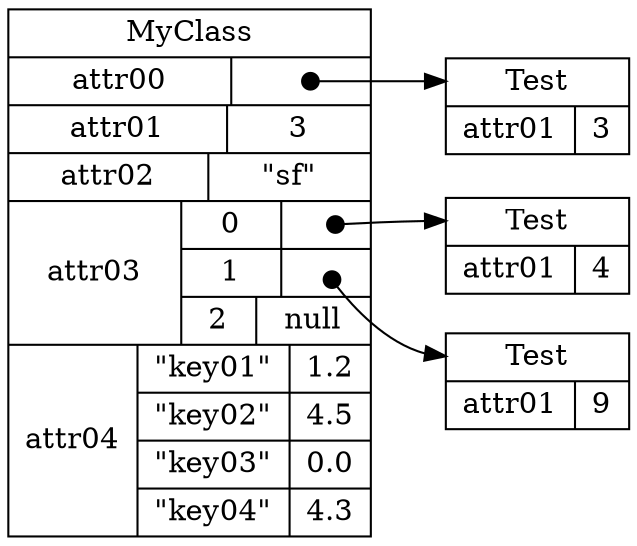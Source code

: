 digraph "MockLinkedList" {
    graph ["rankdir"="LR","compound"="true"]

    "B" [shape="record","label"="<Test@1>Test|{attr01|3}"];
    "C" [shape="record","label"="<Test@2>Test|{attr01|4}"];
    "D" [shape="record","label"="<Test@3>Test|{attr01|9}"];

    "A" [shape="record","label"="MyClass|{attr00|<A-attr_0>}|{attr01|3}|{attr02|\"sf\"}|{attr03|{{0|<port01>}|{1|<port02>}|{2|null}}}|{attr04|{{\"key01\"|1.2}|{\"key02\"|4.5}|{\"key03\"|0.0}|{\"key04\"|4.3}}}","style"="filled","fillcolor"="white"];



    "A":"A-attr_0":c -> "B":"Test@1" ["tailclip"="false", "arrowtail"="dot", "dir"="both"];
    "A":"port01":c -> "C":"Test@2" ["tailclip"="false", "arrowtail"="dot", "dir"="both"];
    "A":"port02":c -> "D":"Test@3" ["tailclip"="false", "arrowtail"="dot", "dir"="both"];

}
